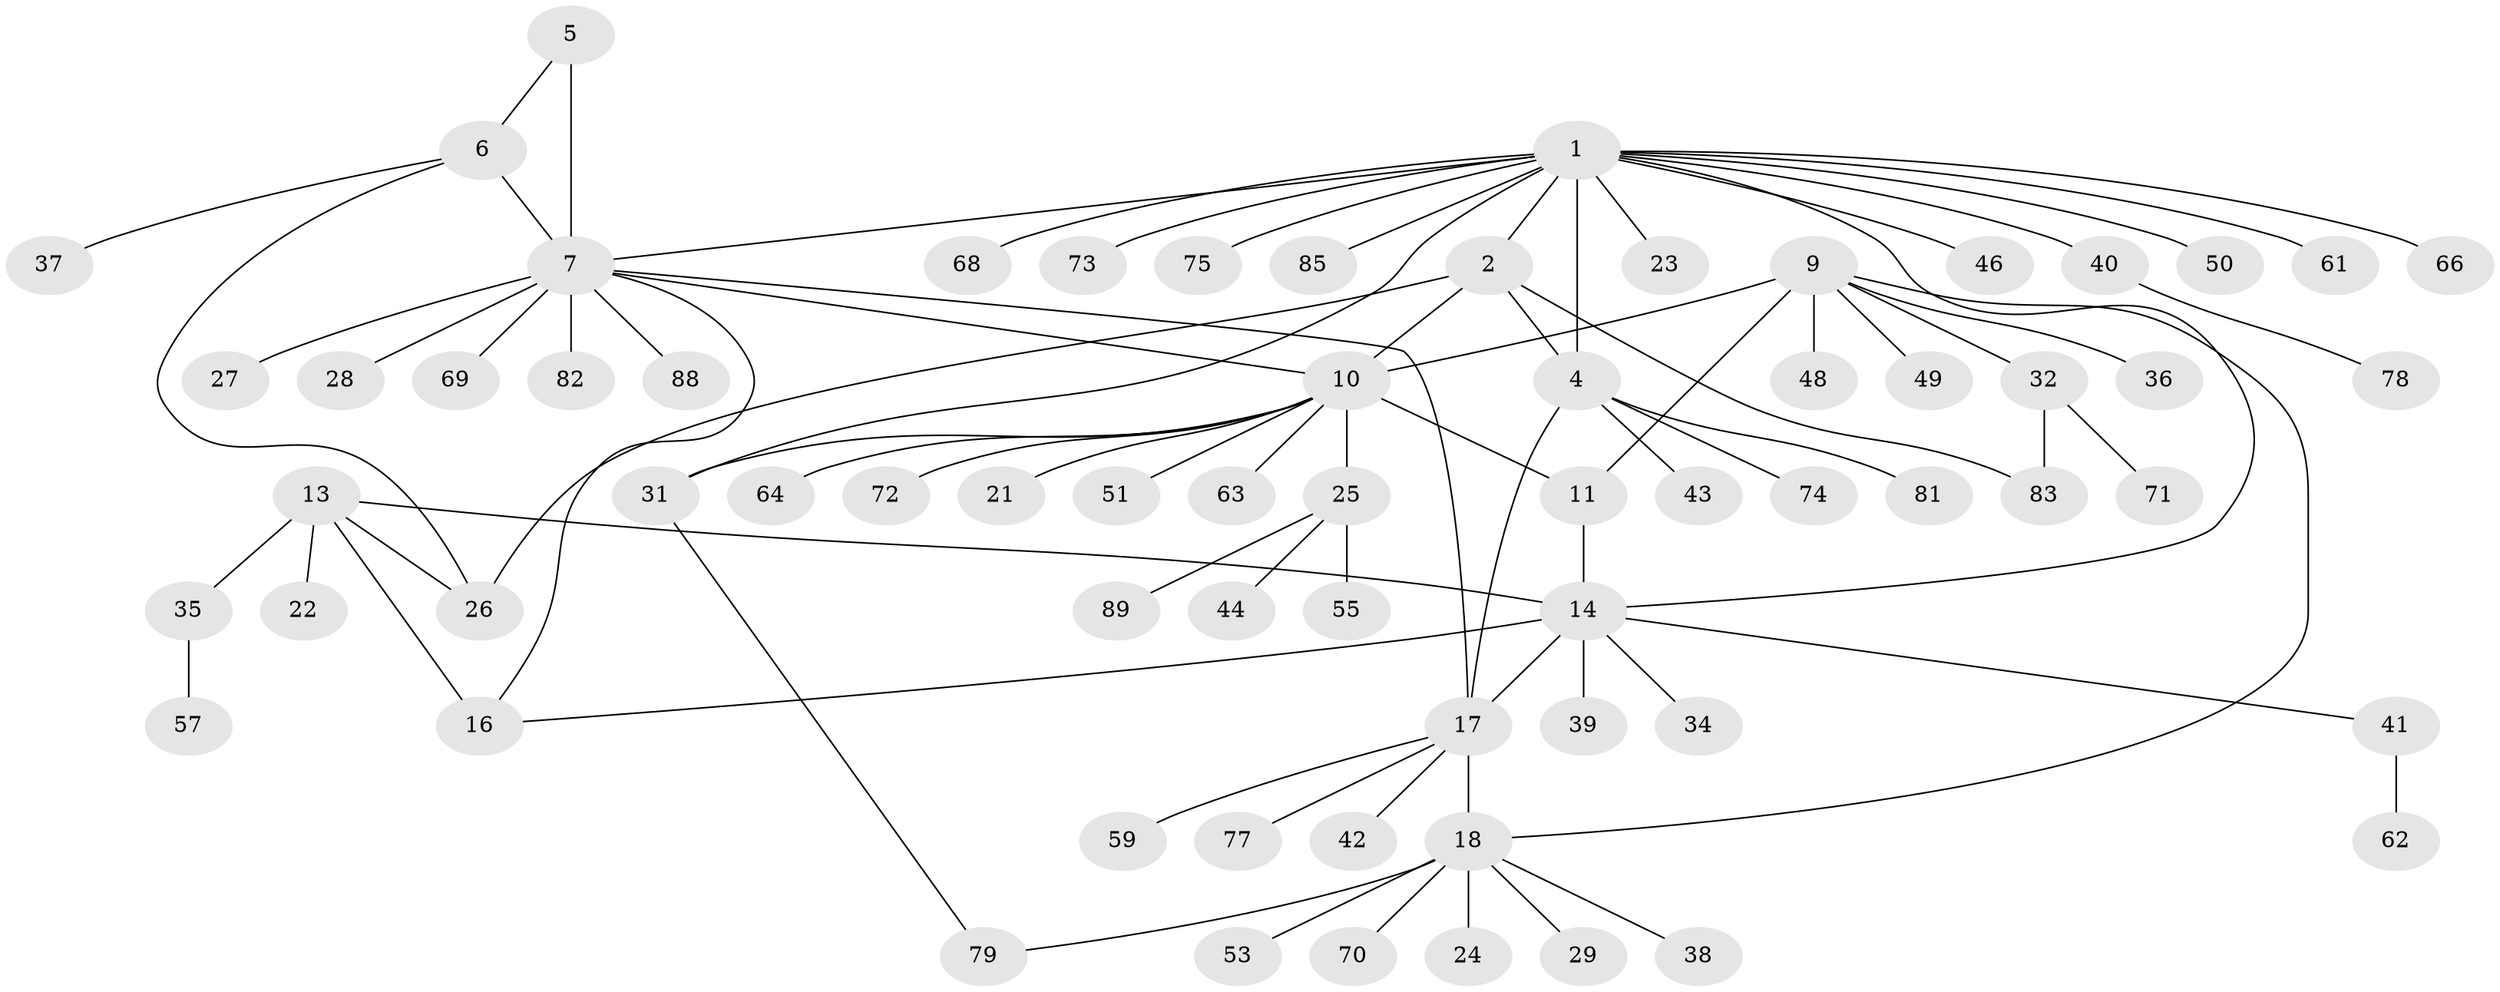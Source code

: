 // original degree distribution, {8: 0.02247191011235955, 6: 0.0449438202247191, 11: 0.011235955056179775, 7: 0.02247191011235955, 4: 0.033707865168539325, 9: 0.02247191011235955, 5: 0.0449438202247191, 10: 0.02247191011235955, 3: 0.056179775280898875, 1: 0.5617977528089888, 2: 0.15730337078651685}
// Generated by graph-tools (version 1.1) at 2025/42/03/06/25 10:42:07]
// undirected, 67 vertices, 81 edges
graph export_dot {
graph [start="1"]
  node [color=gray90,style=filled];
  1 [super="+3"];
  2;
  4 [super="+65"];
  5 [super="+56"];
  6 [super="+67"];
  7 [super="+8"];
  9 [super="+30"];
  10 [super="+12"];
  11;
  13 [super="+15"];
  14 [super="+80"];
  16 [super="+87"];
  17 [super="+20"];
  18 [super="+19"];
  21;
  22;
  23;
  24;
  25 [super="+86"];
  26 [super="+33"];
  27;
  28 [super="+47"];
  29 [super="+76"];
  31;
  32 [super="+60"];
  34;
  35;
  36;
  37;
  38;
  39 [super="+52"];
  40 [super="+45"];
  41 [super="+54"];
  42 [super="+58"];
  43;
  44;
  46;
  48;
  49;
  50;
  51;
  53;
  55;
  57;
  59;
  61;
  62;
  63;
  64;
  66;
  68;
  69;
  70;
  71;
  72;
  73;
  74;
  75 [super="+84"];
  77;
  78;
  79;
  81;
  82;
  83;
  85;
  88;
  89;
  1 -- 2 [weight=2];
  1 -- 4 [weight=2];
  1 -- 23;
  1 -- 46;
  1 -- 68;
  1 -- 85;
  1 -- 66;
  1 -- 40;
  1 -- 73;
  1 -- 75;
  1 -- 14;
  1 -- 50;
  1 -- 61;
  1 -- 31;
  1 -- 7;
  2 -- 4;
  2 -- 26;
  2 -- 83;
  2 -- 10;
  4 -- 17;
  4 -- 43;
  4 -- 74;
  4 -- 81;
  5 -- 6;
  5 -- 7 [weight=2];
  6 -- 7 [weight=2];
  6 -- 26;
  6 -- 37;
  7 -- 16;
  7 -- 82;
  7 -- 10;
  7 -- 69;
  7 -- 17;
  7 -- 88;
  7 -- 27;
  7 -- 28;
  9 -- 10 [weight=2];
  9 -- 11;
  9 -- 32;
  9 -- 36;
  9 -- 48;
  9 -- 49;
  9 -- 18;
  10 -- 11 [weight=2];
  10 -- 21;
  10 -- 72;
  10 -- 64;
  10 -- 51;
  10 -- 25;
  10 -- 63;
  10 -- 31;
  11 -- 14;
  13 -- 14 [weight=2];
  13 -- 16 [weight=2];
  13 -- 22;
  13 -- 35;
  13 -- 26;
  14 -- 16;
  14 -- 17;
  14 -- 34;
  14 -- 39;
  14 -- 41;
  17 -- 18 [weight=4];
  17 -- 59;
  17 -- 77;
  17 -- 42;
  18 -- 24;
  18 -- 29;
  18 -- 53;
  18 -- 70;
  18 -- 79;
  18 -- 38;
  25 -- 44;
  25 -- 55;
  25 -- 89;
  31 -- 79;
  32 -- 83;
  32 -- 71;
  35 -- 57;
  40 -- 78;
  41 -- 62;
}
